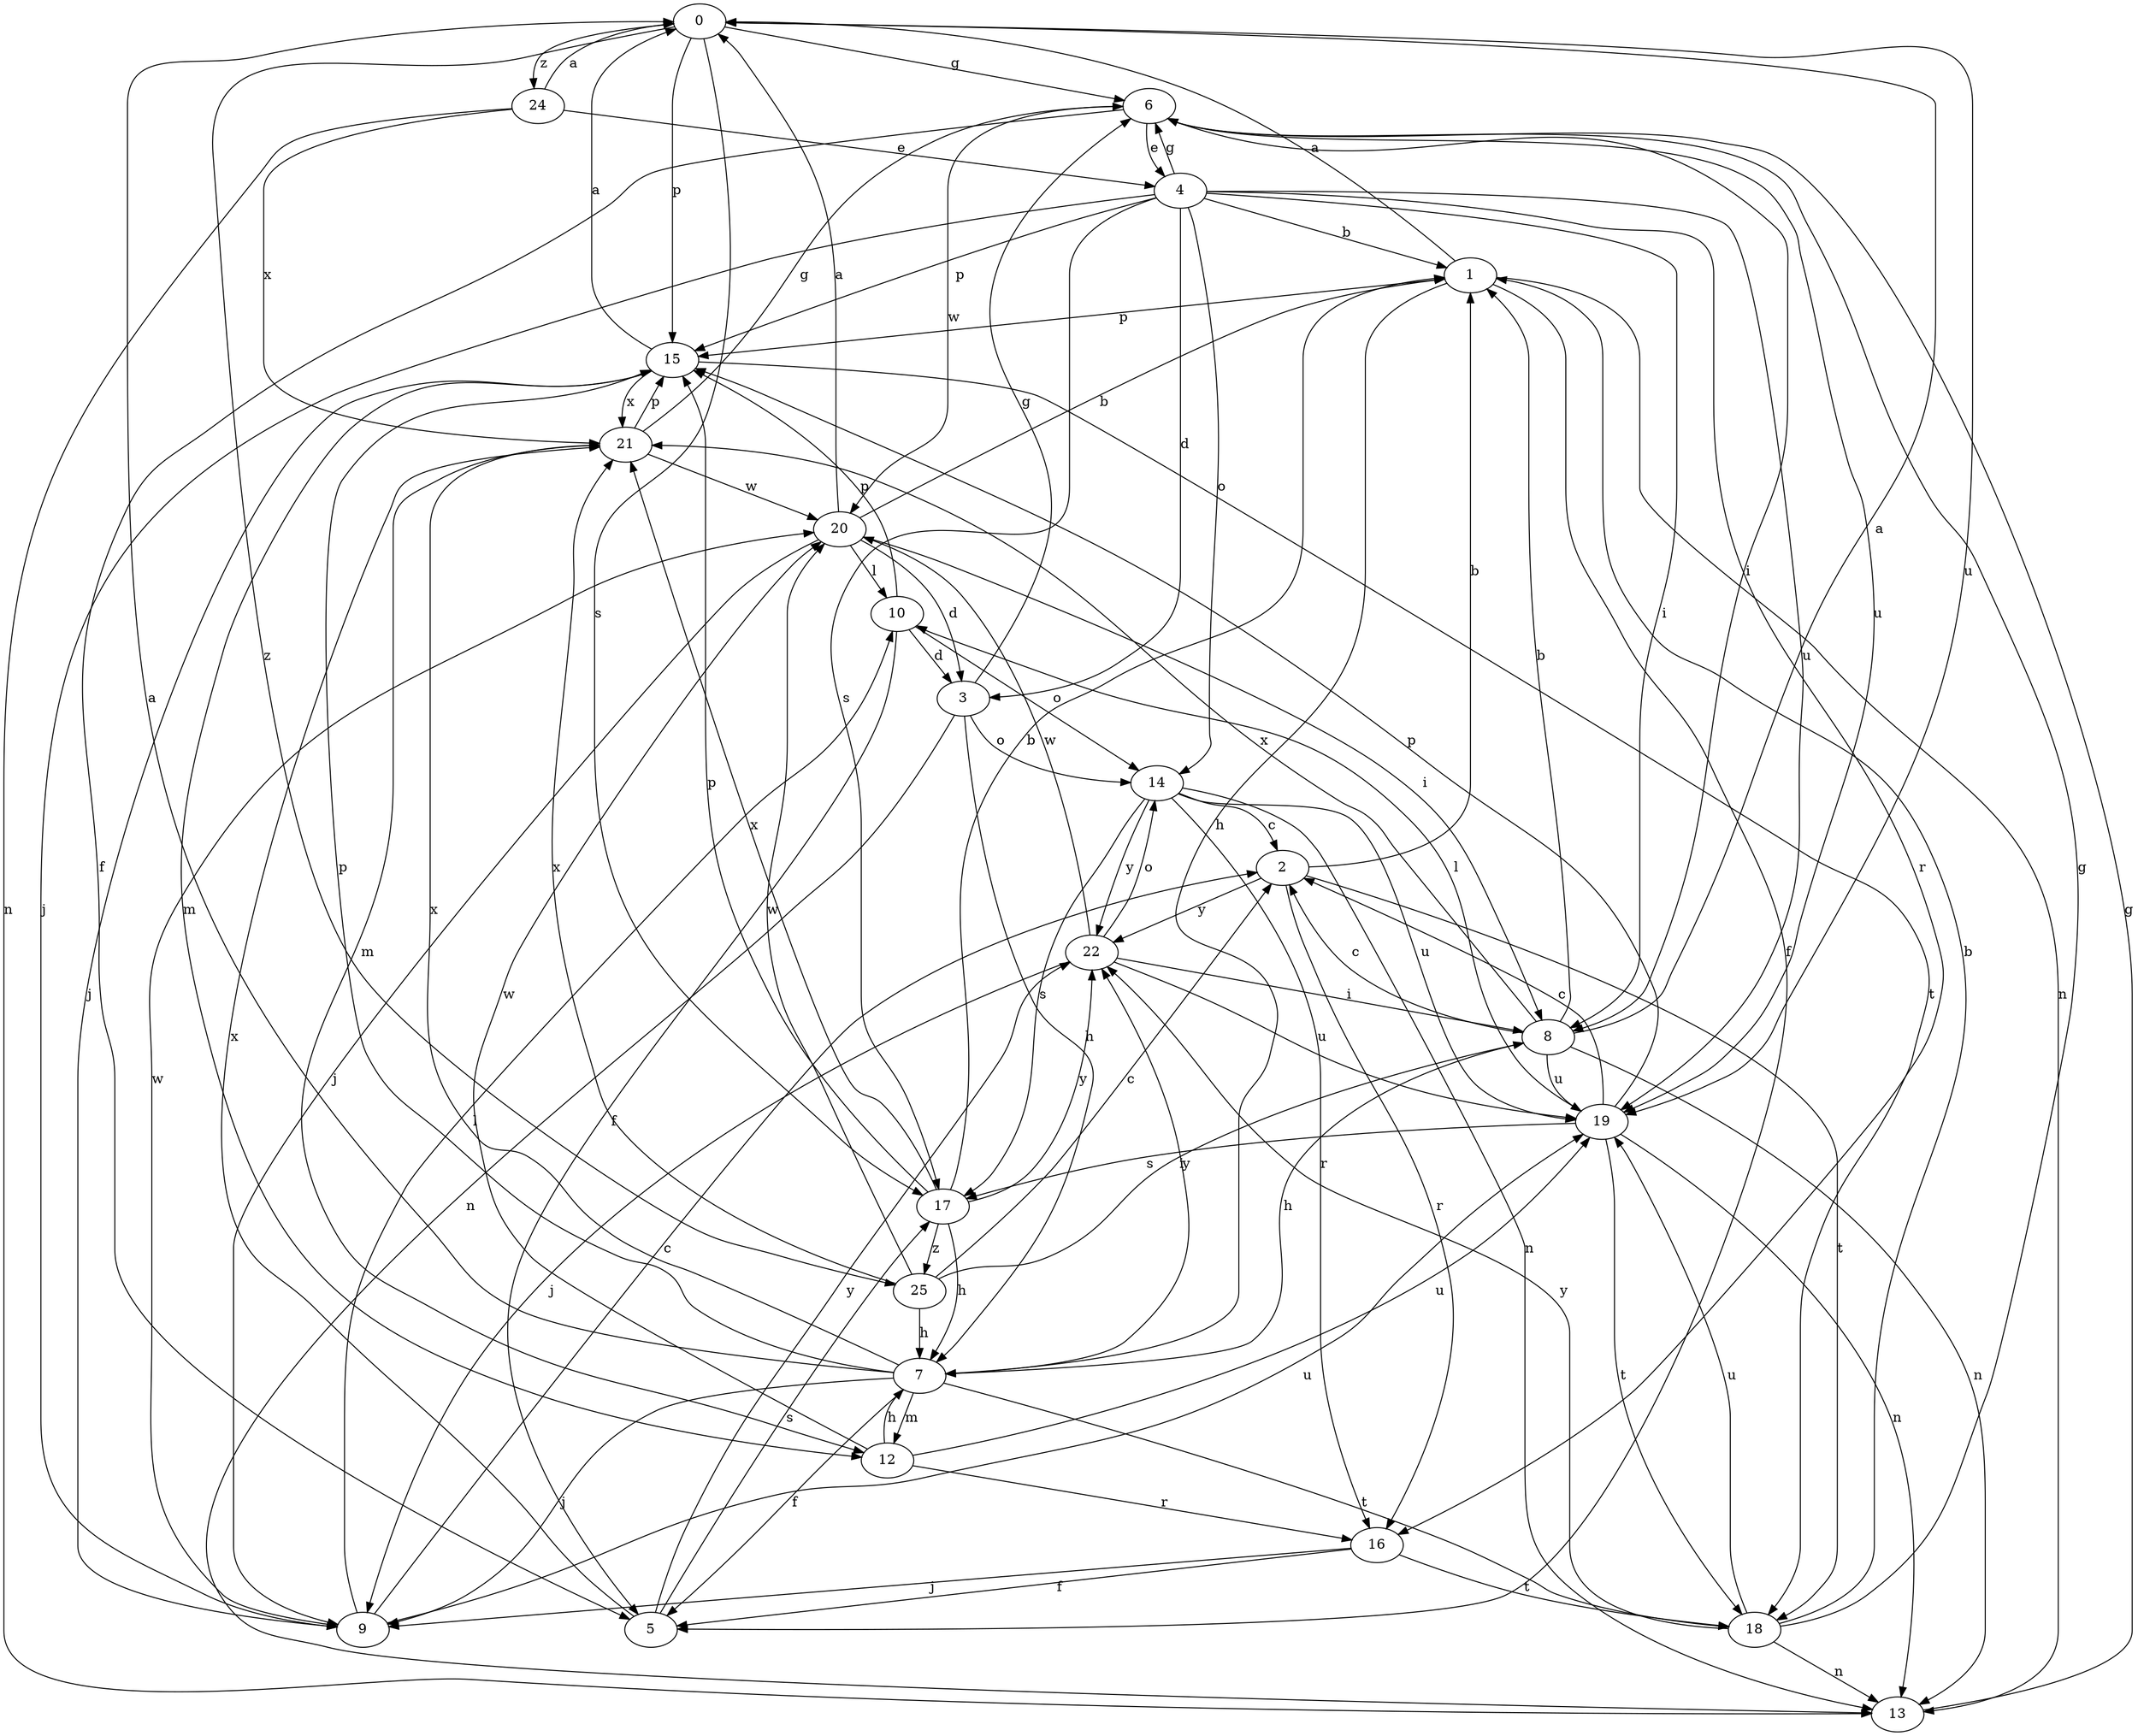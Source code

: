 strict digraph  {
0;
1;
2;
3;
4;
5;
6;
7;
8;
9;
10;
12;
13;
14;
15;
16;
17;
18;
19;
20;
21;
22;
24;
25;
0 -> 6  [label=g];
0 -> 15  [label=p];
0 -> 17  [label=s];
0 -> 19  [label=u];
0 -> 24  [label=z];
0 -> 25  [label=z];
1 -> 0  [label=a];
1 -> 5  [label=f];
1 -> 7  [label=h];
1 -> 13  [label=n];
1 -> 15  [label=p];
2 -> 1  [label=b];
2 -> 16  [label=r];
2 -> 18  [label=t];
2 -> 22  [label=y];
3 -> 6  [label=g];
3 -> 7  [label=h];
3 -> 13  [label=n];
3 -> 14  [label=o];
4 -> 1  [label=b];
4 -> 3  [label=d];
4 -> 6  [label=g];
4 -> 8  [label=i];
4 -> 9  [label=j];
4 -> 14  [label=o];
4 -> 15  [label=p];
4 -> 16  [label=r];
4 -> 17  [label=s];
4 -> 19  [label=u];
5 -> 17  [label=s];
5 -> 21  [label=x];
5 -> 22  [label=y];
6 -> 4  [label=e];
6 -> 5  [label=f];
6 -> 8  [label=i];
6 -> 19  [label=u];
6 -> 20  [label=w];
7 -> 0  [label=a];
7 -> 5  [label=f];
7 -> 9  [label=j];
7 -> 12  [label=m];
7 -> 15  [label=p];
7 -> 18  [label=t];
7 -> 21  [label=x];
7 -> 22  [label=y];
8 -> 0  [label=a];
8 -> 1  [label=b];
8 -> 2  [label=c];
8 -> 7  [label=h];
8 -> 13  [label=n];
8 -> 19  [label=u];
8 -> 21  [label=x];
9 -> 2  [label=c];
9 -> 10  [label=l];
9 -> 19  [label=u];
9 -> 20  [label=w];
10 -> 3  [label=d];
10 -> 5  [label=f];
10 -> 14  [label=o];
10 -> 15  [label=p];
12 -> 7  [label=h];
12 -> 16  [label=r];
12 -> 19  [label=u];
12 -> 20  [label=w];
13 -> 6  [label=g];
14 -> 2  [label=c];
14 -> 13  [label=n];
14 -> 16  [label=r];
14 -> 17  [label=s];
14 -> 19  [label=u];
14 -> 22  [label=y];
15 -> 0  [label=a];
15 -> 9  [label=j];
15 -> 12  [label=m];
15 -> 18  [label=t];
15 -> 21  [label=x];
16 -> 5  [label=f];
16 -> 9  [label=j];
16 -> 18  [label=t];
17 -> 1  [label=b];
17 -> 7  [label=h];
17 -> 15  [label=p];
17 -> 21  [label=x];
17 -> 22  [label=y];
17 -> 25  [label=z];
18 -> 1  [label=b];
18 -> 6  [label=g];
18 -> 13  [label=n];
18 -> 19  [label=u];
18 -> 22  [label=y];
19 -> 2  [label=c];
19 -> 10  [label=l];
19 -> 13  [label=n];
19 -> 15  [label=p];
19 -> 17  [label=s];
19 -> 18  [label=t];
20 -> 0  [label=a];
20 -> 1  [label=b];
20 -> 3  [label=d];
20 -> 8  [label=i];
20 -> 9  [label=j];
20 -> 10  [label=l];
21 -> 6  [label=g];
21 -> 12  [label=m];
21 -> 15  [label=p];
21 -> 20  [label=w];
22 -> 8  [label=i];
22 -> 9  [label=j];
22 -> 14  [label=o];
22 -> 19  [label=u];
22 -> 20  [label=w];
24 -> 0  [label=a];
24 -> 4  [label=e];
24 -> 13  [label=n];
24 -> 21  [label=x];
25 -> 2  [label=c];
25 -> 7  [label=h];
25 -> 8  [label=i];
25 -> 20  [label=w];
25 -> 21  [label=x];
}
